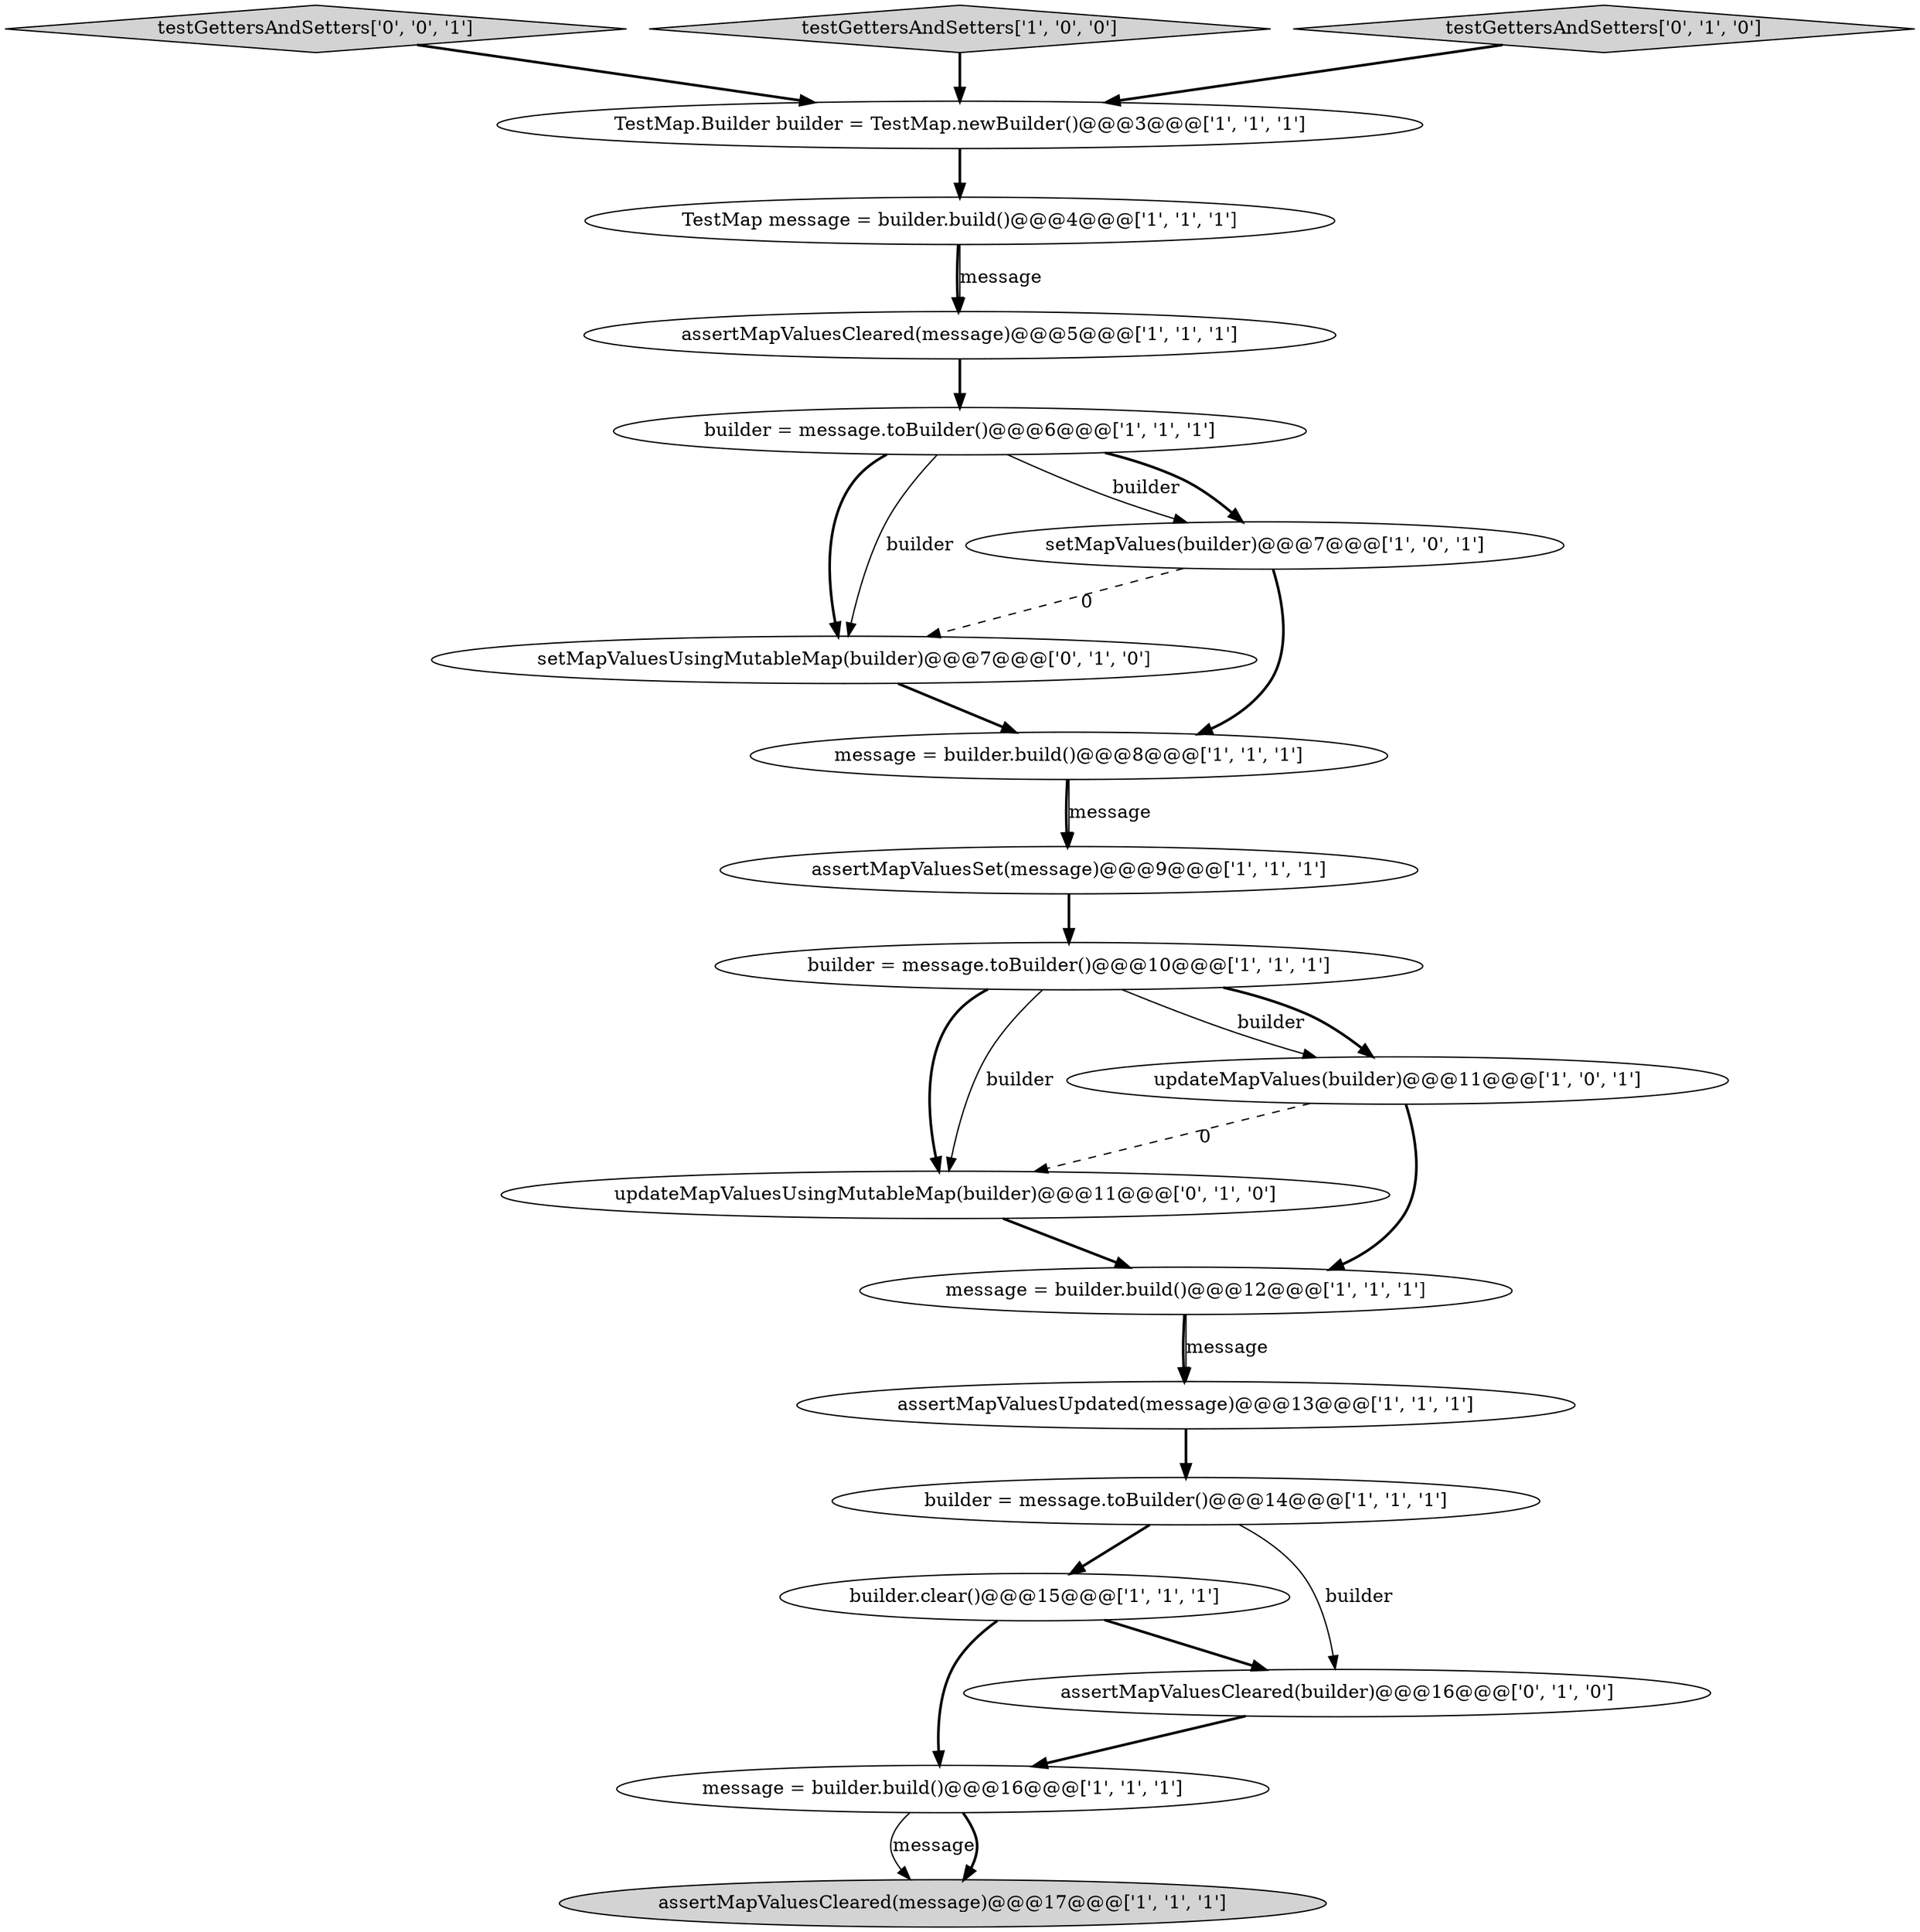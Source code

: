 digraph {
9 [style = filled, label = "builder = message.toBuilder()@@@14@@@['1', '1', '1']", fillcolor = white, shape = ellipse image = "AAA0AAABBB1BBB"];
14 [style = filled, label = "assertMapValuesCleared(message)@@@17@@@['1', '1', '1']", fillcolor = lightgray, shape = ellipse image = "AAA0AAABBB1BBB"];
5 [style = filled, label = "builder = message.toBuilder()@@@10@@@['1', '1', '1']", fillcolor = white, shape = ellipse image = "AAA0AAABBB1BBB"];
8 [style = filled, label = "builder.clear()@@@15@@@['1', '1', '1']", fillcolor = white, shape = ellipse image = "AAA0AAABBB1BBB"];
16 [style = filled, label = "setMapValuesUsingMutableMap(builder)@@@7@@@['0', '1', '0']", fillcolor = white, shape = ellipse image = "AAA1AAABBB2BBB"];
19 [style = filled, label = "updateMapValuesUsingMutableMap(builder)@@@11@@@['0', '1', '0']", fillcolor = white, shape = ellipse image = "AAA1AAABBB2BBB"];
11 [style = filled, label = "TestMap.Builder builder = TestMap.newBuilder()@@@3@@@['1', '1', '1']", fillcolor = white, shape = ellipse image = "AAA0AAABBB1BBB"];
12 [style = filled, label = "assertMapValuesCleared(message)@@@5@@@['1', '1', '1']", fillcolor = white, shape = ellipse image = "AAA0AAABBB1BBB"];
13 [style = filled, label = "setMapValues(builder)@@@7@@@['1', '0', '1']", fillcolor = white, shape = ellipse image = "AAA0AAABBB1BBB"];
18 [style = filled, label = "assertMapValuesCleared(builder)@@@16@@@['0', '1', '0']", fillcolor = white, shape = ellipse image = "AAA1AAABBB2BBB"];
20 [style = filled, label = "testGettersAndSetters['0', '0', '1']", fillcolor = lightgray, shape = diamond image = "AAA0AAABBB3BBB"];
2 [style = filled, label = "assertMapValuesSet(message)@@@9@@@['1', '1', '1']", fillcolor = white, shape = ellipse image = "AAA0AAABBB1BBB"];
1 [style = filled, label = "TestMap message = builder.build()@@@4@@@['1', '1', '1']", fillcolor = white, shape = ellipse image = "AAA0AAABBB1BBB"];
6 [style = filled, label = "builder = message.toBuilder()@@@6@@@['1', '1', '1']", fillcolor = white, shape = ellipse image = "AAA0AAABBB1BBB"];
7 [style = filled, label = "message = builder.build()@@@8@@@['1', '1', '1']", fillcolor = white, shape = ellipse image = "AAA0AAABBB1BBB"];
4 [style = filled, label = "testGettersAndSetters['1', '0', '0']", fillcolor = lightgray, shape = diamond image = "AAA0AAABBB1BBB"];
3 [style = filled, label = "updateMapValues(builder)@@@11@@@['1', '0', '1']", fillcolor = white, shape = ellipse image = "AAA0AAABBB1BBB"];
17 [style = filled, label = "testGettersAndSetters['0', '1', '0']", fillcolor = lightgray, shape = diamond image = "AAA0AAABBB2BBB"];
10 [style = filled, label = "message = builder.build()@@@12@@@['1', '1', '1']", fillcolor = white, shape = ellipse image = "AAA0AAABBB1BBB"];
0 [style = filled, label = "assertMapValuesUpdated(message)@@@13@@@['1', '1', '1']", fillcolor = white, shape = ellipse image = "AAA0AAABBB1BBB"];
15 [style = filled, label = "message = builder.build()@@@16@@@['1', '1', '1']", fillcolor = white, shape = ellipse image = "AAA0AAABBB1BBB"];
3->19 [style = dashed, label="0"];
3->10 [style = bold, label=""];
5->19 [style = bold, label=""];
13->7 [style = bold, label=""];
19->10 [style = bold, label=""];
6->13 [style = solid, label="builder"];
2->5 [style = bold, label=""];
1->12 [style = bold, label=""];
15->14 [style = solid, label="message"];
4->11 [style = bold, label=""];
0->9 [style = bold, label=""];
5->3 [style = solid, label="builder"];
13->16 [style = dashed, label="0"];
6->13 [style = bold, label=""];
11->1 [style = bold, label=""];
7->2 [style = bold, label=""];
10->0 [style = bold, label=""];
9->18 [style = solid, label="builder"];
7->2 [style = solid, label="message"];
6->16 [style = bold, label=""];
8->18 [style = bold, label=""];
1->12 [style = solid, label="message"];
15->14 [style = bold, label=""];
5->19 [style = solid, label="builder"];
17->11 [style = bold, label=""];
16->7 [style = bold, label=""];
5->3 [style = bold, label=""];
9->8 [style = bold, label=""];
10->0 [style = solid, label="message"];
6->16 [style = solid, label="builder"];
8->15 [style = bold, label=""];
12->6 [style = bold, label=""];
20->11 [style = bold, label=""];
18->15 [style = bold, label=""];
}

